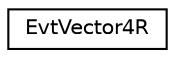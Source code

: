 digraph "Graphical Class Hierarchy"
{
  edge [fontname="Helvetica",fontsize="10",labelfontname="Helvetica",labelfontsize="10"];
  node [fontname="Helvetica",fontsize="10",shape=record];
  rankdir="LR";
  Node1 [label="EvtVector4R",height=0.2,width=0.4,color="black", fillcolor="white", style="filled",URL="$class_evt_vector4_r.html"];
}
